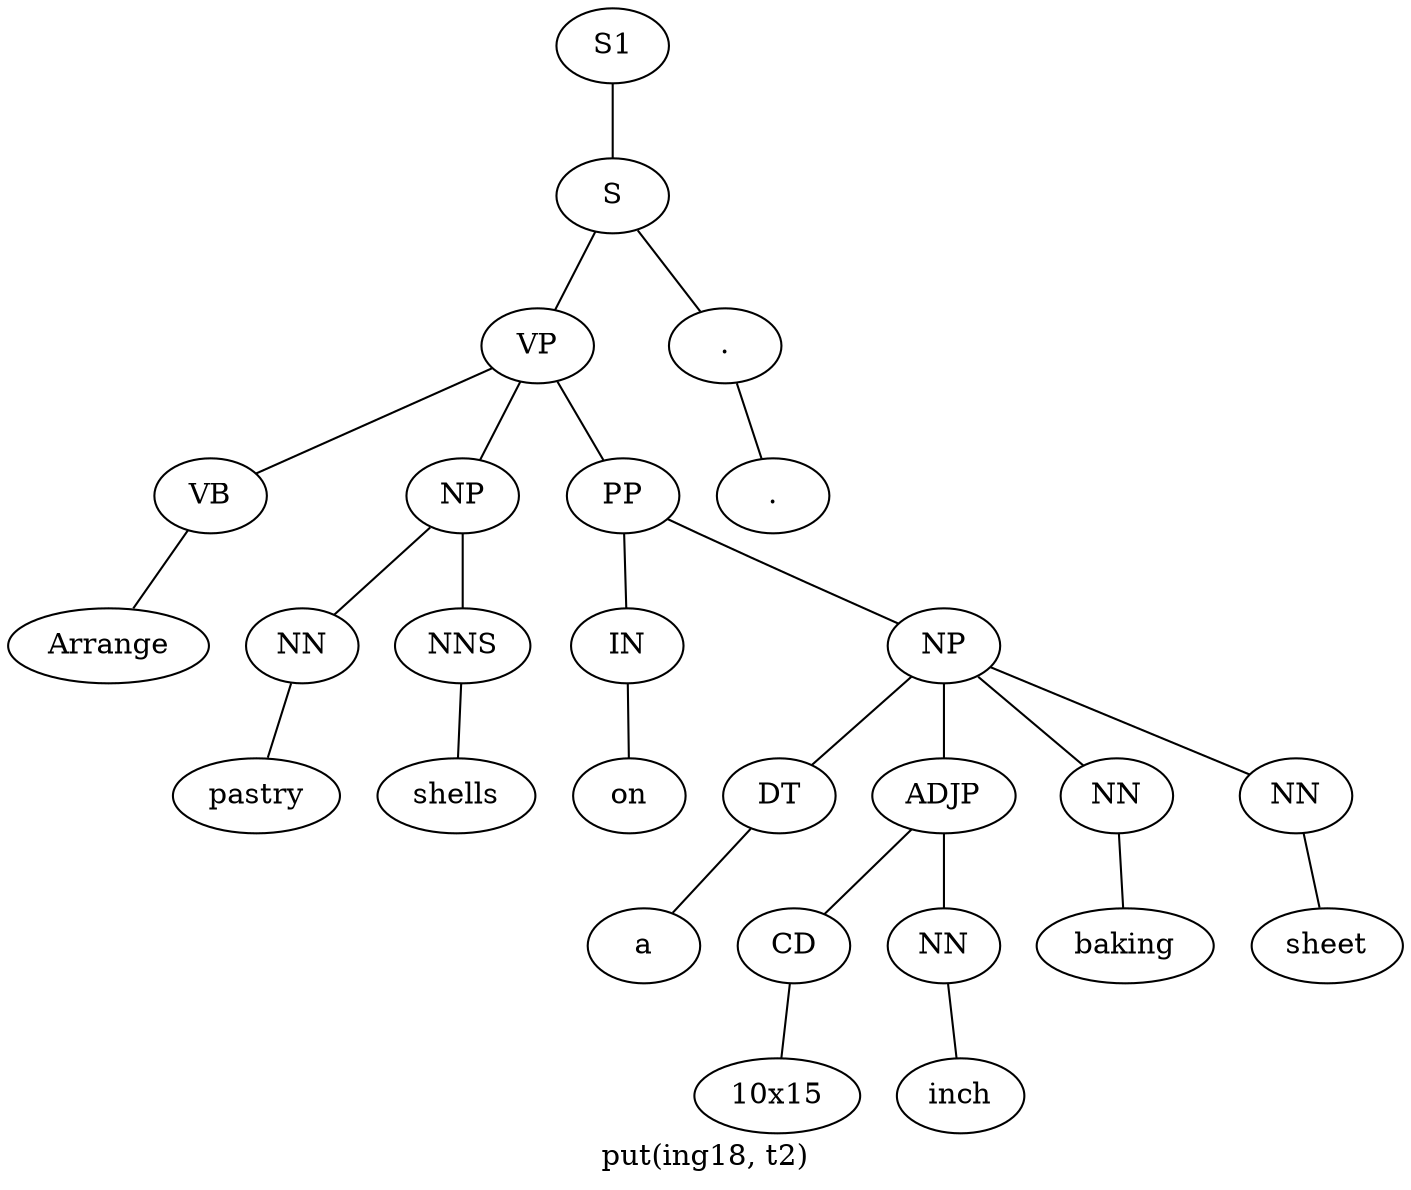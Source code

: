 graph SyntaxGraph {
	label = "put(ing18, t2)";
	Node0 [label="S1"];
	Node1 [label="S"];
	Node2 [label="VP"];
	Node3 [label="VB"];
	Node4 [label="Arrange"];
	Node5 [label="NP"];
	Node6 [label="NN"];
	Node7 [label="pastry"];
	Node8 [label="NNS"];
	Node9 [label="shells"];
	Node10 [label="PP"];
	Node11 [label="IN"];
	Node12 [label="on"];
	Node13 [label="NP"];
	Node14 [label="DT"];
	Node15 [label="a"];
	Node16 [label="ADJP"];
	Node17 [label="CD"];
	Node18 [label="10x15"];
	Node19 [label="NN"];
	Node20 [label="inch"];
	Node21 [label="NN"];
	Node22 [label="baking"];
	Node23 [label="NN"];
	Node24 [label="sheet"];
	Node25 [label="."];
	Node26 [label="."];

	Node0 -- Node1;
	Node1 -- Node2;
	Node1 -- Node25;
	Node2 -- Node3;
	Node2 -- Node5;
	Node2 -- Node10;
	Node3 -- Node4;
	Node5 -- Node6;
	Node5 -- Node8;
	Node6 -- Node7;
	Node8 -- Node9;
	Node10 -- Node11;
	Node10 -- Node13;
	Node11 -- Node12;
	Node13 -- Node14;
	Node13 -- Node16;
	Node13 -- Node21;
	Node13 -- Node23;
	Node14 -- Node15;
	Node16 -- Node17;
	Node16 -- Node19;
	Node17 -- Node18;
	Node19 -- Node20;
	Node21 -- Node22;
	Node23 -- Node24;
	Node25 -- Node26;
}